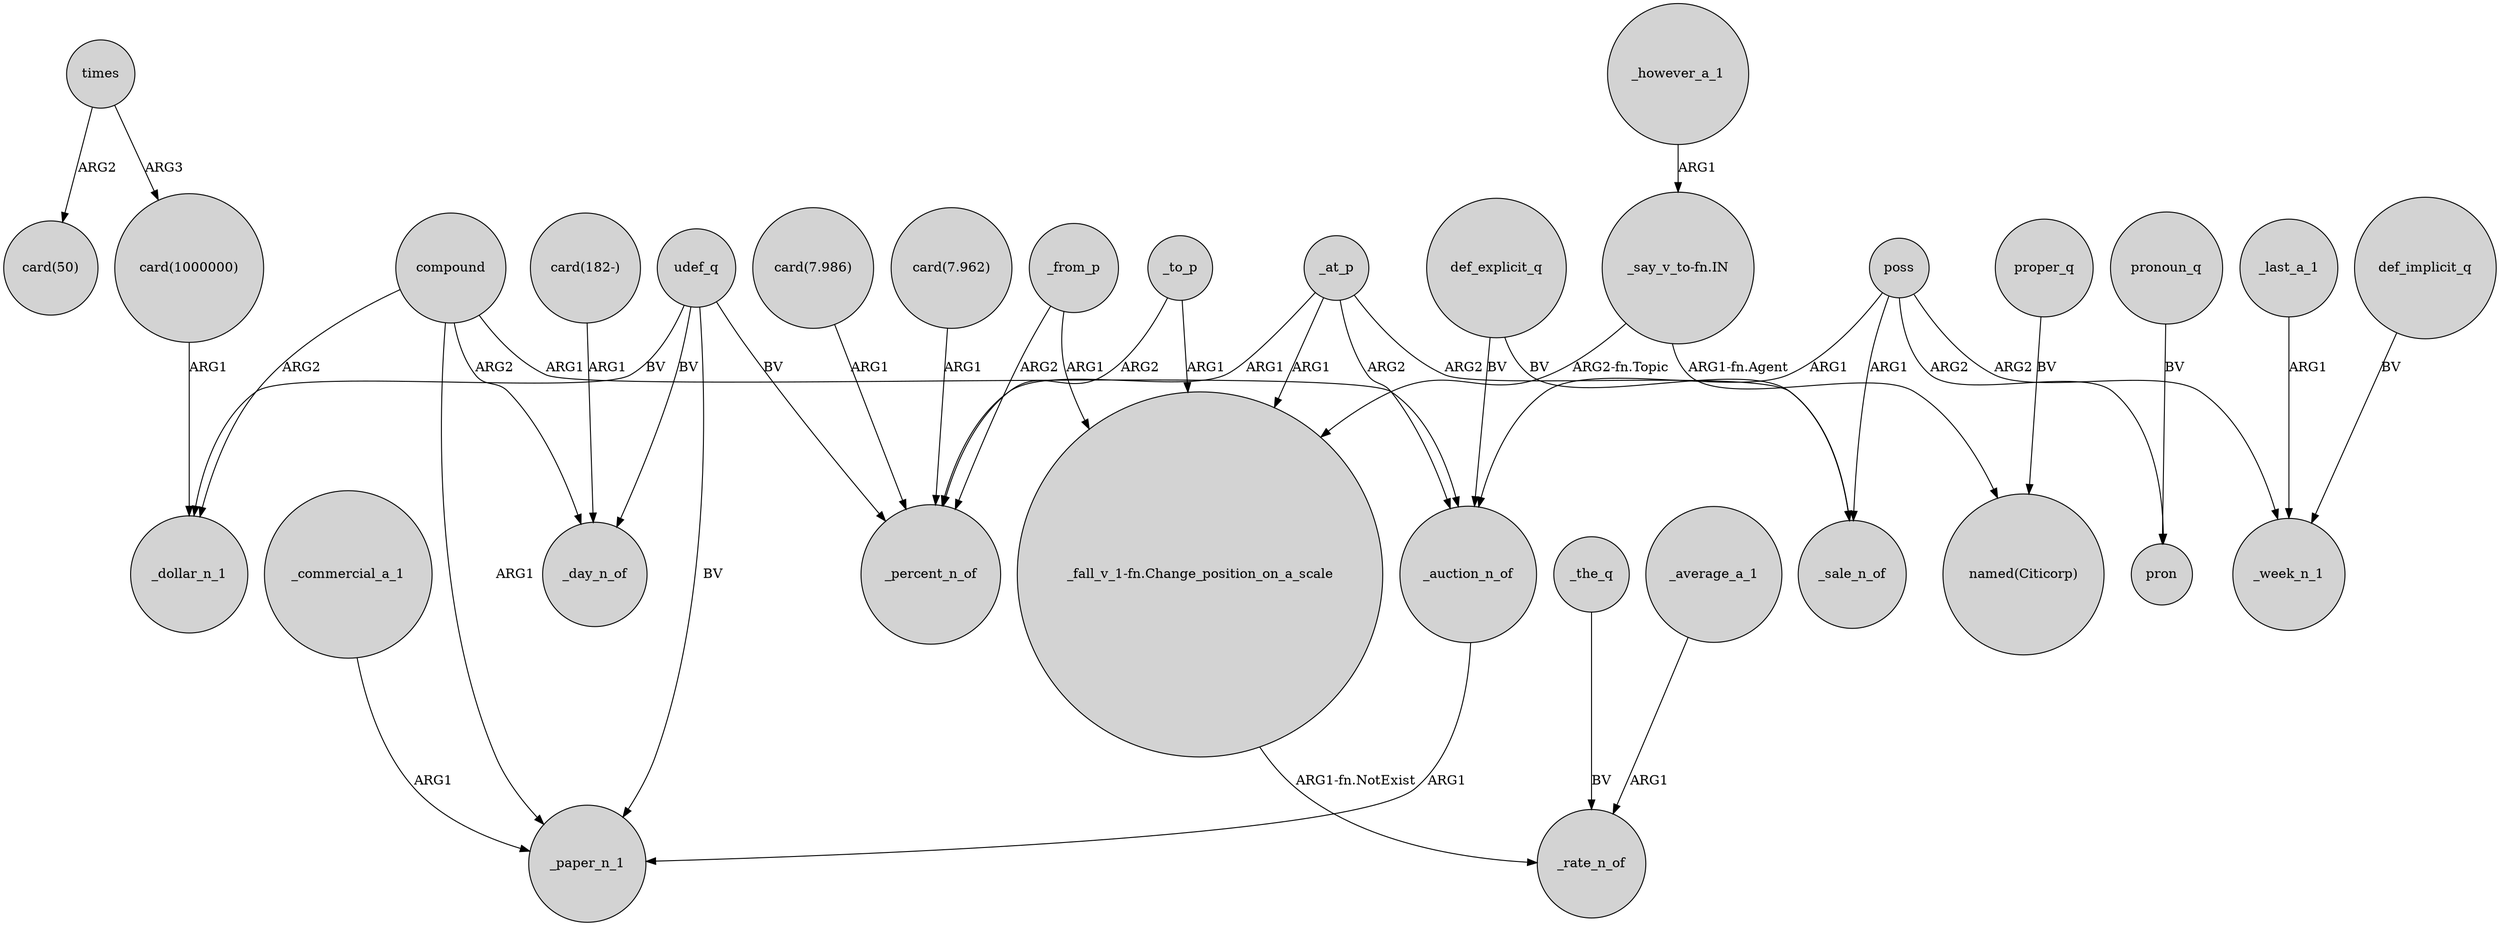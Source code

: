 digraph {
	node [shape=circle style=filled]
	times -> "card(50)" [label=ARG2]
	"card(1000000)" -> _dollar_n_1 [label=ARG1]
	"card(7.962)" -> _percent_n_of [label=ARG1]
	def_implicit_q -> _week_n_1 [label=BV]
	poss -> pron [label=ARG2]
	_from_p -> "_fall_v_1-fn.Change_position_on_a_scale" [label=ARG1]
	proper_q -> "named(Citicorp)" [label=BV]
	compound -> _paper_n_1 [label=ARG1]
	compound -> _day_n_of [label=ARG2]
	"card(7.986)" -> _percent_n_of [label=ARG1]
	udef_q -> _day_n_of [label=BV]
	"_fall_v_1-fn.Change_position_on_a_scale" -> _rate_n_of [label="ARG1-fn.NotExist"]
	def_explicit_q -> _sale_n_of [label=BV]
	"card(182-)" -> _day_n_of [label=ARG1]
	_however_a_1 -> "_say_v_to-fn.IN" [label=ARG1]
	_the_q -> _rate_n_of [label=BV]
	poss -> _week_n_1 [label=ARG2]
	pronoun_q -> pron [label=BV]
	"_say_v_to-fn.IN" -> "_fall_v_1-fn.Change_position_on_a_scale" [label="ARG2-fn.Topic"]
	times -> "card(1000000)" [label=ARG3]
	poss -> _sale_n_of [label=ARG1]
	"_say_v_to-fn.IN" -> "named(Citicorp)" [label="ARG1-fn.Agent"]
	_at_p -> "_fall_v_1-fn.Change_position_on_a_scale" [label=ARG1]
	poss -> _auction_n_of [label=ARG1]
	_commercial_a_1 -> _paper_n_1 [label=ARG1]
	_last_a_1 -> _week_n_1 [label=ARG1]
	_auction_n_of -> _paper_n_1 [label=ARG1]
	_to_p -> _percent_n_of [label=ARG2]
	compound -> _auction_n_of [label=ARG1]
	_average_a_1 -> _rate_n_of [label=ARG1]
	udef_q -> _paper_n_1 [label=BV]
	_at_p -> _percent_n_of [label=ARG1]
	_from_p -> _percent_n_of [label=ARG2]
	udef_q -> _percent_n_of [label=BV]
	_at_p -> _auction_n_of [label=ARG2]
	compound -> _dollar_n_1 [label=ARG2]
	_at_p -> _sale_n_of [label=ARG2]
	def_explicit_q -> _auction_n_of [label=BV]
	_to_p -> "_fall_v_1-fn.Change_position_on_a_scale" [label=ARG1]
	udef_q -> _dollar_n_1 [label=BV]
}
